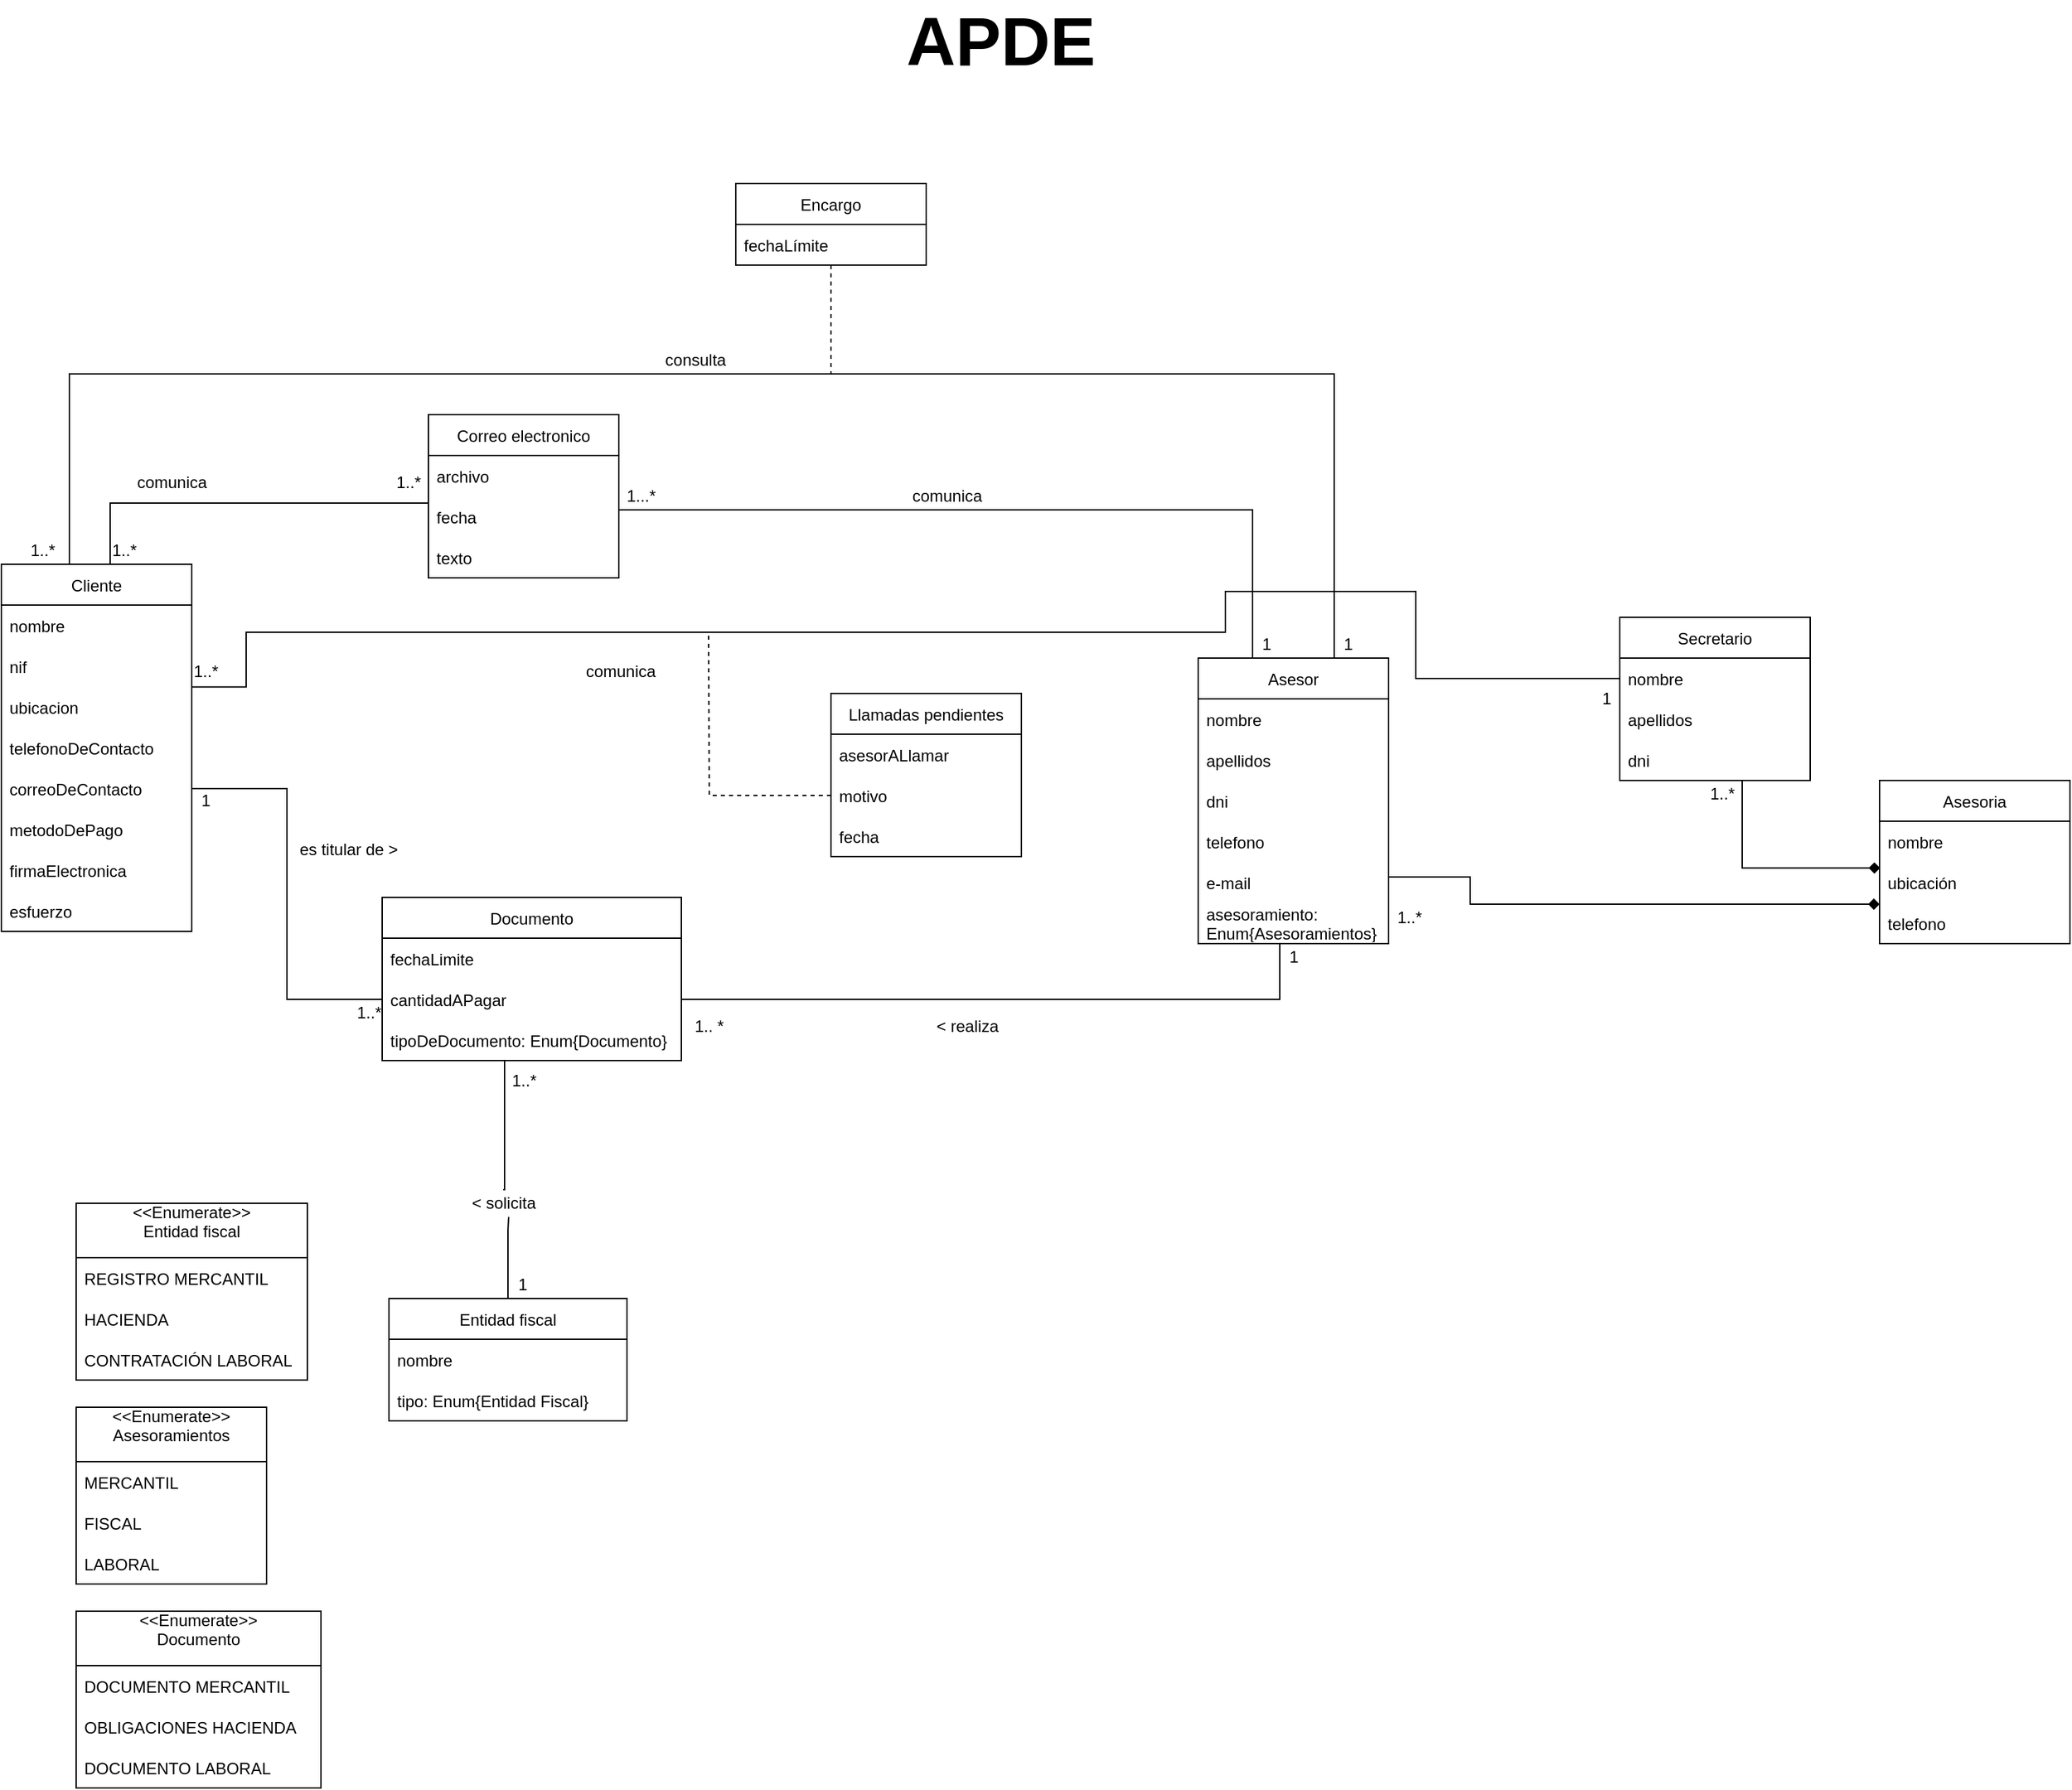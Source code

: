<mxfile version="15.7.1" type="device"><diagram id="hAuB5ov9PPJHfSwf8Dy8" name="Página-1"><mxGraphModel dx="1807" dy="2317" grid="1" gridSize="10" guides="1" tooltips="1" connect="1" arrows="1" fold="1" page="1" pageScale="1" pageWidth="827" pageHeight="1169" math="0" shadow="0"><root><mxCell id="0"/><mxCell id="1" parent="0"/><mxCell id="GmgynrJOMeFw75Xxmbsc-91" style="edgeStyle=orthogonalEdgeStyle;rounded=0;orthogonalLoop=1;jettySize=auto;html=1;startArrow=none;startFill=0;endArrow=none;endFill=0;" parent="1" source="GmgynrJOMeFw75Xxmbsc-1" target="GmgynrJOMeFw75Xxmbsc-87" edge="1"><mxGeometry relative="1" as="geometry"><Array as="points"><mxPoint x="110" y="-5"/></Array></mxGeometry></mxCell><mxCell id="oCTnXmWswd4KkH09opeO-67" style="edgeStyle=orthogonalEdgeStyle;rounded=0;orthogonalLoop=1;jettySize=auto;html=1;startArrow=none;startFill=0;endArrow=none;endFill=0;" parent="1" source="GmgynrJOMeFw75Xxmbsc-1" target="GmgynrJOMeFw75Xxmbsc-19" edge="1"><mxGeometry relative="1" as="geometry"><mxPoint x="630" y="-120" as="targetPoint"/><Array as="points"><mxPoint x="80" y="-100"/><mxPoint x="1010" y="-100"/></Array></mxGeometry></mxCell><mxCell id="GmgynrJOMeFw75Xxmbsc-1" value="Cliente" style="swimlane;fontStyle=0;childLayout=stackLayout;horizontal=1;startSize=30;horizontalStack=0;resizeParent=1;resizeParentMax=0;resizeLast=0;collapsible=1;marginBottom=0;" parent="1" vertex="1"><mxGeometry x="30" y="40" width="140" height="270" as="geometry"/></mxCell><mxCell id="GmgynrJOMeFw75Xxmbsc-2" value="nombre" style="text;strokeColor=none;fillColor=none;align=left;verticalAlign=middle;spacingLeft=4;spacingRight=4;overflow=hidden;points=[[0,0.5],[1,0.5]];portConstraint=eastwest;rotatable=0;" parent="GmgynrJOMeFw75Xxmbsc-1" vertex="1"><mxGeometry y="30" width="140" height="30" as="geometry"/></mxCell><mxCell id="GmgynrJOMeFw75Xxmbsc-4" value="nif" style="text;strokeColor=none;fillColor=none;align=left;verticalAlign=middle;spacingLeft=4;spacingRight=4;overflow=hidden;points=[[0,0.5],[1,0.5]];portConstraint=eastwest;rotatable=0;" parent="GmgynrJOMeFw75Xxmbsc-1" vertex="1"><mxGeometry y="60" width="140" height="30" as="geometry"/></mxCell><mxCell id="GmgynrJOMeFw75Xxmbsc-6" value="ubicacion" style="text;strokeColor=none;fillColor=none;align=left;verticalAlign=middle;spacingLeft=4;spacingRight=4;overflow=hidden;points=[[0,0.5],[1,0.5]];portConstraint=eastwest;rotatable=0;" parent="GmgynrJOMeFw75Xxmbsc-1" vertex="1"><mxGeometry y="90" width="140" height="30" as="geometry"/></mxCell><mxCell id="GmgynrJOMeFw75Xxmbsc-8" value="telefonoDeContacto" style="text;strokeColor=none;fillColor=none;align=left;verticalAlign=middle;spacingLeft=4;spacingRight=4;overflow=hidden;points=[[0,0.5],[1,0.5]];portConstraint=eastwest;rotatable=0;" parent="GmgynrJOMeFw75Xxmbsc-1" vertex="1"><mxGeometry y="120" width="140" height="30" as="geometry"/></mxCell><mxCell id="GmgynrJOMeFw75Xxmbsc-9" value="correoDeContacto" style="text;strokeColor=none;fillColor=none;align=left;verticalAlign=middle;spacingLeft=4;spacingRight=4;overflow=hidden;points=[[0,0.5],[1,0.5]];portConstraint=eastwest;rotatable=0;" parent="GmgynrJOMeFw75Xxmbsc-1" vertex="1"><mxGeometry y="150" width="140" height="30" as="geometry"/></mxCell><mxCell id="GmgynrJOMeFw75Xxmbsc-11" value="metodoDePago" style="text;strokeColor=none;fillColor=none;align=left;verticalAlign=middle;spacingLeft=4;spacingRight=4;overflow=hidden;points=[[0,0.5],[1,0.5]];portConstraint=eastwest;rotatable=0;" parent="GmgynrJOMeFw75Xxmbsc-1" vertex="1"><mxGeometry y="180" width="140" height="30" as="geometry"/></mxCell><mxCell id="GmgynrJOMeFw75Xxmbsc-81" value="firmaElectronica" style="text;strokeColor=none;fillColor=none;align=left;verticalAlign=middle;spacingLeft=4;spacingRight=4;overflow=hidden;points=[[0,0.5],[1,0.5]];portConstraint=eastwest;rotatable=0;" parent="GmgynrJOMeFw75Xxmbsc-1" vertex="1"><mxGeometry y="210" width="140" height="30" as="geometry"/></mxCell><mxCell id="GmgynrJOMeFw75Xxmbsc-39" value="esfuerzo" style="text;strokeColor=none;fillColor=none;align=left;verticalAlign=middle;spacingLeft=4;spacingRight=4;overflow=hidden;points=[[0,0.5],[1,0.5]];portConstraint=eastwest;rotatable=0;" parent="GmgynrJOMeFw75Xxmbsc-1" vertex="1"><mxGeometry y="240" width="140" height="30" as="geometry"/></mxCell><mxCell id="GmgynrJOMeFw75Xxmbsc-94" style="edgeStyle=orthogonalEdgeStyle;rounded=0;orthogonalLoop=1;jettySize=auto;html=1;startArrow=none;startFill=0;endArrow=none;endFill=0;" parent="1" source="GmgynrJOMeFw75Xxmbsc-19" target="GmgynrJOMeFw75Xxmbsc-87" edge="1"><mxGeometry relative="1" as="geometry"><Array as="points"><mxPoint x="950"/></Array></mxGeometry></mxCell><mxCell id="GmgynrJOMeFw75Xxmbsc-19" value="Asesor" style="swimlane;fontStyle=0;childLayout=stackLayout;horizontal=1;startSize=30;horizontalStack=0;resizeParent=1;resizeParentMax=0;resizeLast=0;collapsible=1;marginBottom=0;" parent="1" vertex="1"><mxGeometry x="910" y="109" width="140" height="210" as="geometry"/></mxCell><mxCell id="GmgynrJOMeFw75Xxmbsc-20" value="nombre" style="text;strokeColor=none;fillColor=none;align=left;verticalAlign=middle;spacingLeft=4;spacingRight=4;overflow=hidden;points=[[0,0.5],[1,0.5]];portConstraint=eastwest;rotatable=0;" parent="GmgynrJOMeFw75Xxmbsc-19" vertex="1"><mxGeometry y="30" width="140" height="30" as="geometry"/></mxCell><mxCell id="GmgynrJOMeFw75Xxmbsc-21" value="apellidos" style="text;strokeColor=none;fillColor=none;align=left;verticalAlign=middle;spacingLeft=4;spacingRight=4;overflow=hidden;points=[[0,0.5],[1,0.5]];portConstraint=eastwest;rotatable=0;" parent="GmgynrJOMeFw75Xxmbsc-19" vertex="1"><mxGeometry y="60" width="140" height="30" as="geometry"/></mxCell><mxCell id="GmgynrJOMeFw75Xxmbsc-22" value="dni" style="text;strokeColor=none;fillColor=none;align=left;verticalAlign=middle;spacingLeft=4;spacingRight=4;overflow=hidden;points=[[0,0.5],[1,0.5]];portConstraint=eastwest;rotatable=0;" parent="GmgynrJOMeFw75Xxmbsc-19" vertex="1"><mxGeometry y="90" width="140" height="30" as="geometry"/></mxCell><mxCell id="GmgynrJOMeFw75Xxmbsc-31" value="telefono" style="text;strokeColor=none;fillColor=none;align=left;verticalAlign=middle;spacingLeft=4;spacingRight=4;overflow=hidden;points=[[0,0.5],[1,0.5]];portConstraint=eastwest;rotatable=0;" parent="GmgynrJOMeFw75Xxmbsc-19" vertex="1"><mxGeometry y="120" width="140" height="30" as="geometry"/></mxCell><mxCell id="GmgynrJOMeFw75Xxmbsc-36" value="e-mail" style="text;strokeColor=none;fillColor=none;align=left;verticalAlign=middle;spacingLeft=4;spacingRight=4;overflow=hidden;points=[[0,0.5],[1,0.5]];portConstraint=eastwest;rotatable=0;" parent="GmgynrJOMeFw75Xxmbsc-19" vertex="1"><mxGeometry y="150" width="140" height="30" as="geometry"/></mxCell><mxCell id="oCTnXmWswd4KkH09opeO-32" value="asesoramiento:&#10;Enum{Asesoramientos}" style="text;strokeColor=none;fillColor=none;align=left;verticalAlign=middle;spacingLeft=4;spacingRight=4;overflow=hidden;points=[[0,0.5],[1,0.5]];portConstraint=eastwest;rotatable=0;" parent="GmgynrJOMeFw75Xxmbsc-19" vertex="1"><mxGeometry y="180" width="140" height="30" as="geometry"/></mxCell><mxCell id="GmgynrJOMeFw75Xxmbsc-37" style="edgeStyle=orthogonalEdgeStyle;rounded=0;orthogonalLoop=1;jettySize=auto;html=1;endArrow=none;endFill=0;startArrow=diamond;startFill=1;" parent="1" source="GmgynrJOMeFw75Xxmbsc-32" edge="1"><mxGeometry relative="1" as="geometry"><mxPoint x="670" y="320" as="sourcePoint"/><mxPoint x="1050" y="270" as="targetPoint"/><Array as="points"><mxPoint x="1110" y="290"/><mxPoint x="1110" y="270"/><mxPoint x="1050" y="270"/></Array></mxGeometry></mxCell><mxCell id="GmgynrJOMeFw75Xxmbsc-32" value="Asesoria" style="swimlane;fontStyle=0;childLayout=stackLayout;horizontal=1;startSize=30;horizontalStack=0;resizeParent=1;resizeParentMax=0;resizeLast=0;collapsible=1;marginBottom=0;" parent="1" vertex="1"><mxGeometry x="1411" y="199" width="140" height="120" as="geometry"/></mxCell><mxCell id="GmgynrJOMeFw75Xxmbsc-33" value="nombre" style="text;strokeColor=none;fillColor=none;align=left;verticalAlign=middle;spacingLeft=4;spacingRight=4;overflow=hidden;points=[[0,0.5],[1,0.5]];portConstraint=eastwest;rotatable=0;" parent="GmgynrJOMeFw75Xxmbsc-32" vertex="1"><mxGeometry y="30" width="140" height="30" as="geometry"/></mxCell><mxCell id="oCTnXmWswd4KkH09opeO-39" value="ubicación" style="text;strokeColor=none;fillColor=none;align=left;verticalAlign=middle;spacingLeft=4;spacingRight=4;overflow=hidden;points=[[0,0.5],[1,0.5]];portConstraint=eastwest;rotatable=0;" parent="GmgynrJOMeFw75Xxmbsc-32" vertex="1"><mxGeometry y="60" width="140" height="30" as="geometry"/></mxCell><mxCell id="oCTnXmWswd4KkH09opeO-55" value="telefono" style="text;strokeColor=none;fillColor=none;align=left;verticalAlign=middle;spacingLeft=4;spacingRight=4;overflow=hidden;points=[[0,0.5],[1,0.5]];portConstraint=eastwest;rotatable=0;" parent="GmgynrJOMeFw75Xxmbsc-32" vertex="1"><mxGeometry y="90" width="140" height="30" as="geometry"/></mxCell><mxCell id="GmgynrJOMeFw75Xxmbsc-40" value="Documento" style="swimlane;fontStyle=0;childLayout=stackLayout;horizontal=1;startSize=30;horizontalStack=0;resizeParent=1;resizeParentMax=0;resizeLast=0;collapsible=1;marginBottom=0;" parent="1" vertex="1"><mxGeometry x="310" y="285" width="220" height="120" as="geometry"><mxRectangle x="310" y="285" width="100" height="30" as="alternateBounds"/></mxGeometry></mxCell><mxCell id="GmgynrJOMeFw75Xxmbsc-42" value="fechaLimite" style="text;strokeColor=none;fillColor=none;align=left;verticalAlign=middle;spacingLeft=4;spacingRight=4;overflow=hidden;points=[[0,0.5],[1,0.5]];portConstraint=eastwest;rotatable=0;" parent="GmgynrJOMeFw75Xxmbsc-40" vertex="1"><mxGeometry y="30" width="220" height="30" as="geometry"/></mxCell><mxCell id="oCTnXmWswd4KkH09opeO-44" value="cantidadAPagar" style="text;strokeColor=none;fillColor=none;align=left;verticalAlign=middle;spacingLeft=4;spacingRight=4;overflow=hidden;points=[[0,0.5],[1,0.5]];portConstraint=eastwest;rotatable=0;" parent="GmgynrJOMeFw75Xxmbsc-40" vertex="1"><mxGeometry y="60" width="220" height="30" as="geometry"/></mxCell><mxCell id="GmgynrJOMeFw75Xxmbsc-43" value="tipoDeDocumento: Enum{Documento}" style="text;strokeColor=none;fillColor=none;align=left;verticalAlign=middle;spacingLeft=4;spacingRight=4;overflow=hidden;points=[[0,0.5],[1,0.5]];portConstraint=eastwest;rotatable=0;" parent="GmgynrJOMeFw75Xxmbsc-40" vertex="1"><mxGeometry y="90" width="220" height="30" as="geometry"/></mxCell><mxCell id="GmgynrJOMeFw75Xxmbsc-44" style="edgeStyle=orthogonalEdgeStyle;rounded=0;orthogonalLoop=1;jettySize=auto;html=1;startArrow=none;startFill=0;endArrow=none;endFill=0;entryX=1;entryY=0.5;entryDx=0;entryDy=0;" parent="1" source="oCTnXmWswd4KkH09opeO-32" target="oCTnXmWswd4KkH09opeO-44" edge="1"><mxGeometry relative="1" as="geometry"><Array as="points"><mxPoint x="970" y="360"/></Array></mxGeometry></mxCell><mxCell id="GmgynrJOMeFw75Xxmbsc-46" value="&amp;lt; realiza" style="text;html=1;align=center;verticalAlign=middle;resizable=0;points=[];autosize=1;strokeColor=none;fillColor=none;" parent="1" vertex="1"><mxGeometry x="710" y="370" width="60" height="20" as="geometry"/></mxCell><mxCell id="GmgynrJOMeFw75Xxmbsc-48" value="1.. *" style="text;html=1;align=center;verticalAlign=middle;resizable=0;points=[];autosize=1;strokeColor=none;fillColor=none;" parent="1" vertex="1"><mxGeometry x="530" y="370" width="40" height="20" as="geometry"/></mxCell><mxCell id="GmgynrJOMeFw75Xxmbsc-49" style="edgeStyle=orthogonalEdgeStyle;rounded=0;orthogonalLoop=1;jettySize=auto;html=1;exitX=1;exitY=0.5;exitDx=0;exitDy=0;startArrow=none;startFill=0;endArrow=none;endFill=0;" parent="1" source="GmgynrJOMeFw75Xxmbsc-9" target="oCTnXmWswd4KkH09opeO-44" edge="1"><mxGeometry relative="1" as="geometry"><mxPoint x="270" y="350" as="targetPoint"/></mxGeometry></mxCell><mxCell id="GmgynrJOMeFw75Xxmbsc-51" value="1" style="text;html=1;align=center;verticalAlign=middle;resizable=0;points=[];autosize=1;strokeColor=none;fillColor=none;" parent="1" vertex="1"><mxGeometry x="170" y="204" width="20" height="20" as="geometry"/></mxCell><mxCell id="GmgynrJOMeFw75Xxmbsc-52" value="1..*" style="text;html=1;align=center;verticalAlign=middle;resizable=0;points=[];autosize=1;strokeColor=none;fillColor=none;" parent="1" vertex="1"><mxGeometry x="285" y="360" width="30" height="20" as="geometry"/></mxCell><mxCell id="GmgynrJOMeFw75Xxmbsc-55" value="&lt;div&gt;es titular de &amp;gt;&lt;/div&gt;" style="text;html=1;align=center;verticalAlign=middle;resizable=0;points=[];autosize=1;strokeColor=none;fillColor=none;" parent="1" vertex="1"><mxGeometry x="240" y="240" width="90" height="20" as="geometry"/></mxCell><mxCell id="GmgynrJOMeFw75Xxmbsc-61" style="edgeStyle=orthogonalEdgeStyle;rounded=0;orthogonalLoop=1;jettySize=auto;html=1;exitX=0.5;exitY=0;exitDx=0;exitDy=0;startArrow=none;startFill=0;endArrow=none;endFill=0;" parent="1" source="GmgynrJOMeFw75Xxmbsc-62" target="GmgynrJOMeFw75Xxmbsc-40" edge="1"><mxGeometry relative="1" as="geometry"><Array as="points"><mxPoint x="400" y="440"/><mxPoint x="400" y="440"/></Array></mxGeometry></mxCell><mxCell id="GmgynrJOMeFw75Xxmbsc-56" value="Entidad fiscal" style="swimlane;fontStyle=0;childLayout=stackLayout;horizontal=1;startSize=30;horizontalStack=0;resizeParent=1;resizeParentMax=0;resizeLast=0;collapsible=1;marginBottom=0;" parent="1" vertex="1"><mxGeometry x="315" y="580" width="175" height="90" as="geometry"/></mxCell><mxCell id="GmgynrJOMeFw75Xxmbsc-57" value="nombre" style="text;strokeColor=none;fillColor=none;align=left;verticalAlign=middle;spacingLeft=4;spacingRight=4;overflow=hidden;points=[[0,0.5],[1,0.5]];portConstraint=eastwest;rotatable=0;" parent="GmgynrJOMeFw75Xxmbsc-56" vertex="1"><mxGeometry y="30" width="175" height="30" as="geometry"/></mxCell><mxCell id="GmgynrJOMeFw75Xxmbsc-140" value="tipo: Enum{Entidad Fiscal}" style="text;strokeColor=none;fillColor=none;align=left;verticalAlign=middle;spacingLeft=4;spacingRight=4;overflow=hidden;points=[[0,0.5],[1,0.5]];portConstraint=eastwest;rotatable=0;" parent="GmgynrJOMeFw75Xxmbsc-56" vertex="1"><mxGeometry y="60" width="175" height="30" as="geometry"/></mxCell><mxCell id="GmgynrJOMeFw75Xxmbsc-62" value="&amp;lt; solicita" style="text;html=1;align=center;verticalAlign=middle;resizable=0;points=[];autosize=1;strokeColor=none;fillColor=none;" parent="1" vertex="1"><mxGeometry x="369" y="500" width="60" height="20" as="geometry"/></mxCell><mxCell id="GmgynrJOMeFw75Xxmbsc-63" value="" style="edgeStyle=orthogonalEdgeStyle;rounded=0;orthogonalLoop=1;jettySize=auto;html=1;exitX=0.5;exitY=0;exitDx=0;exitDy=0;startArrow=none;startFill=0;endArrow=none;endFill=0;" parent="1" source="GmgynrJOMeFw75Xxmbsc-56" target="GmgynrJOMeFw75Xxmbsc-62" edge="1"><mxGeometry relative="1" as="geometry"><mxPoint x="400" y="525" as="sourcePoint"/><mxPoint x="380.034" y="405" as="targetPoint"/><Array as="points"><mxPoint x="403" y="530"/><mxPoint x="403" y="530"/></Array></mxGeometry></mxCell><mxCell id="GmgynrJOMeFw75Xxmbsc-64" value="1..*" style="text;html=1;align=center;verticalAlign=middle;resizable=0;points=[];autosize=1;strokeColor=none;fillColor=none;" parent="1" vertex="1"><mxGeometry x="399" y="410" width="30" height="20" as="geometry"/></mxCell><mxCell id="GmgynrJOMeFw75Xxmbsc-65" value="1" style="text;html=1;align=center;verticalAlign=middle;resizable=0;points=[];autosize=1;strokeColor=none;fillColor=none;" parent="1" vertex="1"><mxGeometry x="403" y="560" width="20" height="20" as="geometry"/></mxCell><mxCell id="GmgynrJOMeFw75Xxmbsc-87" value="Correo electronico" style="swimlane;fontStyle=0;childLayout=stackLayout;horizontal=1;startSize=30;horizontalStack=0;resizeParent=1;resizeParentMax=0;resizeLast=0;collapsible=1;marginBottom=0;" parent="1" vertex="1"><mxGeometry x="344" y="-70" width="140" height="120" as="geometry"/></mxCell><mxCell id="GmgynrJOMeFw75Xxmbsc-88" value="archivo" style="text;strokeColor=none;fillColor=none;align=left;verticalAlign=middle;spacingLeft=4;spacingRight=4;overflow=hidden;points=[[0,0.5],[1,0.5]];portConstraint=eastwest;rotatable=0;" parent="GmgynrJOMeFw75Xxmbsc-87" vertex="1"><mxGeometry y="30" width="140" height="30" as="geometry"/></mxCell><mxCell id="oCTnXmWswd4KkH09opeO-71" value="fecha" style="text;strokeColor=none;fillColor=none;align=left;verticalAlign=middle;spacingLeft=4;spacingRight=4;overflow=hidden;points=[[0,0.5],[1,0.5]];portConstraint=eastwest;rotatable=0;" parent="GmgynrJOMeFw75Xxmbsc-87" vertex="1"><mxGeometry y="60" width="140" height="30" as="geometry"/></mxCell><mxCell id="GmgynrJOMeFw75Xxmbsc-121" value="texto" style="text;strokeColor=none;fillColor=none;align=left;verticalAlign=middle;spacingLeft=4;spacingRight=4;overflow=hidden;points=[[0,0.5],[1,0.5]];portConstraint=eastwest;rotatable=0;" parent="GmgynrJOMeFw75Xxmbsc-87" vertex="1"><mxGeometry y="90" width="140" height="30" as="geometry"/></mxCell><mxCell id="GmgynrJOMeFw75Xxmbsc-95" value="comunica" style="text;html=1;align=center;verticalAlign=middle;resizable=0;points=[];autosize=1;strokeColor=none;fillColor=none;" parent="1" vertex="1"><mxGeometry x="690" y="-20" width="70" height="20" as="geometry"/></mxCell><mxCell id="GmgynrJOMeFw75Xxmbsc-98" value="1..*" style="text;html=1;align=center;verticalAlign=middle;resizable=0;points=[];autosize=1;strokeColor=none;fillColor=none;" parent="1" vertex="1"><mxGeometry x="105" y="20" width="30" height="20" as="geometry"/></mxCell><mxCell id="GmgynrJOMeFw75Xxmbsc-99" value="1..*" style="text;html=1;align=center;verticalAlign=middle;resizable=0;points=[];autosize=1;strokeColor=none;fillColor=none;" parent="1" vertex="1"><mxGeometry x="314" y="-30" width="30" height="20" as="geometry"/></mxCell><mxCell id="GmgynrJOMeFw75Xxmbsc-100" value="1...*" style="text;html=1;align=center;verticalAlign=middle;resizable=0;points=[];autosize=1;strokeColor=none;fillColor=none;" parent="1" vertex="1"><mxGeometry x="480" y="-20" width="40" height="20" as="geometry"/></mxCell><mxCell id="GmgynrJOMeFw75Xxmbsc-101" value="1" style="text;html=1;align=center;verticalAlign=middle;resizable=0;points=[];autosize=1;strokeColor=none;fillColor=none;" parent="1" vertex="1"><mxGeometry x="950" y="89" width="20" height="20" as="geometry"/></mxCell><mxCell id="GmgynrJOMeFw75Xxmbsc-119" value="comunica" style="text;html=1;align=center;verticalAlign=middle;resizable=0;points=[];autosize=1;strokeColor=none;fillColor=none;" parent="1" vertex="1"><mxGeometry x="120" y="-30" width="70" height="20" as="geometry"/></mxCell><mxCell id="GmgynrJOMeFw75Xxmbsc-125" value="&lt;&lt;Enumerate&gt;&gt;&#10;Documento&#10;" style="swimlane;fontStyle=0;childLayout=stackLayout;horizontal=1;startSize=40;horizontalStack=0;resizeParent=1;resizeParentMax=0;resizeLast=0;collapsible=1;marginBottom=0;" parent="1" vertex="1"><mxGeometry x="85" y="810" width="180" height="130" as="geometry"/></mxCell><mxCell id="GmgynrJOMeFw75Xxmbsc-126" value="DOCUMENTO MERCANTIL" style="text;strokeColor=none;fillColor=none;align=left;verticalAlign=middle;spacingLeft=4;spacingRight=4;overflow=hidden;points=[[0,0.5],[1,0.5]];portConstraint=eastwest;rotatable=0;" parent="GmgynrJOMeFw75Xxmbsc-125" vertex="1"><mxGeometry y="40" width="180" height="30" as="geometry"/></mxCell><mxCell id="GmgynrJOMeFw75Xxmbsc-127" value="OBLIGACIONES HACIENDA" style="text;strokeColor=none;fillColor=none;align=left;verticalAlign=middle;spacingLeft=4;spacingRight=4;overflow=hidden;points=[[0,0.5],[1,0.5]];portConstraint=eastwest;rotatable=0;" parent="GmgynrJOMeFw75Xxmbsc-125" vertex="1"><mxGeometry y="70" width="180" height="30" as="geometry"/></mxCell><mxCell id="GmgynrJOMeFw75Xxmbsc-128" value="DOCUMENTO LABORAL" style="text;strokeColor=none;fillColor=none;align=left;verticalAlign=middle;spacingLeft=4;spacingRight=4;overflow=hidden;points=[[0,0.5],[1,0.5]];portConstraint=eastwest;rotatable=0;" parent="GmgynrJOMeFw75Xxmbsc-125" vertex="1"><mxGeometry y="100" width="180" height="30" as="geometry"/></mxCell><mxCell id="GmgynrJOMeFw75Xxmbsc-136" value="&lt;&lt;Enumerate&gt;&gt;&#10;Entidad fiscal&#10;" style="swimlane;fontStyle=0;childLayout=stackLayout;horizontal=1;startSize=40;horizontalStack=0;resizeParent=1;resizeParentMax=0;resizeLast=0;collapsible=1;marginBottom=0;" parent="1" vertex="1"><mxGeometry x="85" y="510" width="170" height="130" as="geometry"/></mxCell><mxCell id="GmgynrJOMeFw75Xxmbsc-137" value="REGISTRO MERCANTIL" style="text;strokeColor=none;fillColor=none;align=left;verticalAlign=middle;spacingLeft=4;spacingRight=4;overflow=hidden;points=[[0,0.5],[1,0.5]];portConstraint=eastwest;rotatable=0;horizontal=1;" parent="GmgynrJOMeFw75Xxmbsc-136" vertex="1"><mxGeometry y="40" width="170" height="30" as="geometry"/></mxCell><mxCell id="GmgynrJOMeFw75Xxmbsc-138" value="HACIENDA" style="text;strokeColor=none;fillColor=none;align=left;verticalAlign=middle;spacingLeft=4;spacingRight=4;overflow=hidden;points=[[0,0.5],[1,0.5]];portConstraint=eastwest;rotatable=0;" parent="GmgynrJOMeFw75Xxmbsc-136" vertex="1"><mxGeometry y="70" width="170" height="30" as="geometry"/></mxCell><mxCell id="GmgynrJOMeFw75Xxmbsc-139" value="CONTRATACIÓN LABORAL" style="text;strokeColor=none;fillColor=none;align=left;verticalAlign=middle;spacingLeft=4;spacingRight=4;overflow=hidden;points=[[0,0.5],[1,0.5]];portConstraint=eastwest;rotatable=0;" parent="GmgynrJOMeFw75Xxmbsc-136" vertex="1"><mxGeometry y="100" width="170" height="30" as="geometry"/></mxCell><mxCell id="oCTnXmWswd4KkH09opeO-33" value="&lt;&lt;Enumerate&gt;&gt;&#10;Asesoramientos&#10;" style="swimlane;fontStyle=0;childLayout=stackLayout;horizontal=1;startSize=40;horizontalStack=0;resizeParent=1;resizeParentMax=0;resizeLast=0;collapsible=1;marginBottom=0;" parent="1" vertex="1"><mxGeometry x="85" y="660" width="140" height="130" as="geometry"/></mxCell><mxCell id="oCTnXmWswd4KkH09opeO-34" value="MERCANTIL" style="text;strokeColor=none;fillColor=none;align=left;verticalAlign=middle;spacingLeft=4;spacingRight=4;overflow=hidden;points=[[0,0.5],[1,0.5]];portConstraint=eastwest;rotatable=0;" parent="oCTnXmWswd4KkH09opeO-33" vertex="1"><mxGeometry y="40" width="140" height="30" as="geometry"/></mxCell><mxCell id="oCTnXmWswd4KkH09opeO-35" value="FISCAL" style="text;strokeColor=none;fillColor=none;align=left;verticalAlign=middle;spacingLeft=4;spacingRight=4;overflow=hidden;points=[[0,0.5],[1,0.5]];portConstraint=eastwest;rotatable=0;" parent="oCTnXmWswd4KkH09opeO-33" vertex="1"><mxGeometry y="70" width="140" height="30" as="geometry"/></mxCell><mxCell id="oCTnXmWswd4KkH09opeO-36" value="LABORAL" style="text;strokeColor=none;fillColor=none;align=left;verticalAlign=middle;spacingLeft=4;spacingRight=4;overflow=hidden;points=[[0,0.5],[1,0.5]];portConstraint=eastwest;rotatable=0;" parent="oCTnXmWswd4KkH09opeO-33" vertex="1"><mxGeometry y="100" width="140" height="30" as="geometry"/></mxCell><mxCell id="oCTnXmWswd4KkH09opeO-51" value="Secretario" style="swimlane;fontStyle=0;childLayout=stackLayout;horizontal=1;startSize=30;horizontalStack=0;resizeParent=1;resizeParentMax=0;resizeLast=0;collapsible=1;marginBottom=0;" parent="1" vertex="1"><mxGeometry x="1220" y="79" width="140" height="120" as="geometry"/></mxCell><mxCell id="oCTnXmWswd4KkH09opeO-52" value="nombre" style="text;strokeColor=none;fillColor=none;align=left;verticalAlign=middle;spacingLeft=4;spacingRight=4;overflow=hidden;points=[[0,0.5],[1,0.5]];portConstraint=eastwest;rotatable=0;" parent="oCTnXmWswd4KkH09opeO-51" vertex="1"><mxGeometry y="30" width="140" height="30" as="geometry"/></mxCell><mxCell id="oCTnXmWswd4KkH09opeO-53" value="apellidos" style="text;strokeColor=none;fillColor=none;align=left;verticalAlign=middle;spacingLeft=4;spacingRight=4;overflow=hidden;points=[[0,0.5],[1,0.5]];portConstraint=eastwest;rotatable=0;" parent="oCTnXmWswd4KkH09opeO-51" vertex="1"><mxGeometry y="60" width="140" height="30" as="geometry"/></mxCell><mxCell id="oCTnXmWswd4KkH09opeO-54" value="dni" style="text;strokeColor=none;fillColor=none;align=left;verticalAlign=middle;spacingLeft=4;spacingRight=4;overflow=hidden;points=[[0,0.5],[1,0.5]];portConstraint=eastwest;rotatable=0;" parent="oCTnXmWswd4KkH09opeO-51" vertex="1"><mxGeometry y="90" width="140" height="30" as="geometry"/></mxCell><mxCell id="oCTnXmWswd4KkH09opeO-64" value="1" style="text;html=1;align=center;verticalAlign=middle;resizable=0;points=[];autosize=1;strokeColor=none;fillColor=none;" parent="1" vertex="1"><mxGeometry x="970" y="319" width="20" height="20" as="geometry"/></mxCell><mxCell id="oCTnXmWswd4KkH09opeO-65" style="edgeStyle=orthogonalEdgeStyle;rounded=0;orthogonalLoop=1;jettySize=auto;html=1;endArrow=none;endFill=0;startArrow=diamond;startFill=1;exitX=0.003;exitY=0.147;exitDx=0;exitDy=0;exitPerimeter=0;" parent="1" target="oCTnXmWswd4KkH09opeO-54" edge="1"><mxGeometry relative="1" as="geometry"><mxPoint x="1411.42" y="263.41" as="sourcePoint"/><mxPoint x="1210" y="250" as="targetPoint"/><Array as="points"><mxPoint x="1310" y="263"/></Array></mxGeometry></mxCell><mxCell id="oCTnXmWswd4KkH09opeO-68" value="1..*" style="text;html=1;align=center;verticalAlign=middle;resizable=0;points=[];autosize=1;strokeColor=none;fillColor=none;" parent="1" vertex="1"><mxGeometry x="45" y="20" width="30" height="20" as="geometry"/></mxCell><mxCell id="oCTnXmWswd4KkH09opeO-69" value="1" style="text;html=1;align=center;verticalAlign=middle;resizable=0;points=[];autosize=1;strokeColor=none;fillColor=none;" parent="1" vertex="1"><mxGeometry x="1010" y="89" width="20" height="20" as="geometry"/></mxCell><mxCell id="oCTnXmWswd4KkH09opeO-70" value="consulta" style="text;html=1;align=center;verticalAlign=middle;resizable=0;points=[];autosize=1;strokeColor=none;fillColor=none;" parent="1" vertex="1"><mxGeometry x="510" y="-120" width="60" height="20" as="geometry"/></mxCell><mxCell id="oCTnXmWswd4KkH09opeO-72" value="1..*" style="text;html=1;align=center;verticalAlign=middle;resizable=0;points=[];autosize=1;strokeColor=none;fillColor=none;" parent="1" vertex="1"><mxGeometry x="1280" y="199" width="30" height="20" as="geometry"/></mxCell><mxCell id="oCTnXmWswd4KkH09opeO-73" value="1..*" style="text;html=1;align=center;verticalAlign=middle;resizable=0;points=[];autosize=1;strokeColor=none;fillColor=none;" parent="1" vertex="1"><mxGeometry x="1050" y="290" width="30" height="20" as="geometry"/></mxCell><mxCell id="oCTnXmWswd4KkH09opeO-85" style="edgeStyle=orthogonalEdgeStyle;rounded=0;orthogonalLoop=1;jettySize=auto;html=1;startArrow=none;startFill=0;endArrow=none;endFill=0;entryX=0;entryY=0.5;entryDx=0;entryDy=0;exitX=0.997;exitY=0.01;exitDx=0;exitDy=0;exitPerimeter=0;" parent="1" source="GmgynrJOMeFw75Xxmbsc-6" target="oCTnXmWswd4KkH09opeO-52" edge="1"><mxGeometry relative="1" as="geometry"><Array as="points"><mxPoint x="210" y="130"/><mxPoint x="210" y="90"/><mxPoint x="930" y="90"/><mxPoint x="930" y="60"/><mxPoint x="1070" y="60"/><mxPoint x="1070" y="124"/></Array></mxGeometry></mxCell><mxCell id="oCTnXmWswd4KkH09opeO-86" value="comunica" style="text;html=1;align=center;verticalAlign=middle;resizable=0;points=[];autosize=1;strokeColor=none;fillColor=none;" parent="1" vertex="1"><mxGeometry x="450" y="109" width="70" height="20" as="geometry"/></mxCell><mxCell id="oCTnXmWswd4KkH09opeO-88" value="Llamadas pendientes" style="swimlane;fontStyle=0;childLayout=stackLayout;horizontal=1;startSize=30;horizontalStack=0;resizeParent=1;resizeParentMax=0;resizeLast=0;collapsible=1;marginBottom=0;" parent="1" vertex="1"><mxGeometry x="640" y="135" width="140" height="120" as="geometry"/></mxCell><mxCell id="oCTnXmWswd4KkH09opeO-90" value="asesorALlamar" style="text;strokeColor=none;fillColor=none;align=left;verticalAlign=middle;spacingLeft=4;spacingRight=4;overflow=hidden;points=[[0,0.5],[1,0.5]];portConstraint=eastwest;rotatable=0;" parent="oCTnXmWswd4KkH09opeO-88" vertex="1"><mxGeometry y="30" width="140" height="30" as="geometry"/></mxCell><mxCell id="oCTnXmWswd4KkH09opeO-91" value="motivo" style="text;strokeColor=none;fillColor=none;align=left;verticalAlign=middle;spacingLeft=4;spacingRight=4;overflow=hidden;points=[[0,0.5],[1,0.5]];portConstraint=eastwest;rotatable=0;" parent="oCTnXmWswd4KkH09opeO-88" vertex="1"><mxGeometry y="60" width="140" height="30" as="geometry"/></mxCell><mxCell id="oCTnXmWswd4KkH09opeO-92" value="fecha" style="text;strokeColor=none;fillColor=none;align=left;verticalAlign=middle;spacingLeft=4;spacingRight=4;overflow=hidden;points=[[0,0.5],[1,0.5]];portConstraint=eastwest;rotatable=0;" parent="oCTnXmWswd4KkH09opeO-88" vertex="1"><mxGeometry y="90" width="140" height="30" as="geometry"/></mxCell><mxCell id="oCTnXmWswd4KkH09opeO-93" style="edgeStyle=orthogonalEdgeStyle;rounded=0;orthogonalLoop=1;jettySize=auto;html=1;startArrow=none;startFill=0;endArrow=none;endFill=0;dashed=1;" parent="1" source="oCTnXmWswd4KkH09opeO-91" edge="1"><mxGeometry relative="1" as="geometry"><mxPoint x="550" y="90" as="targetPoint"/></mxGeometry></mxCell><mxCell id="oCTnXmWswd4KkH09opeO-94" value="Encargo" style="swimlane;fontStyle=0;childLayout=stackLayout;horizontal=1;startSize=30;horizontalStack=0;resizeParent=1;resizeParentMax=0;resizeLast=0;collapsible=1;marginBottom=0;" parent="1" vertex="1"><mxGeometry x="570" y="-240" width="140" height="60" as="geometry"/></mxCell><mxCell id="oCTnXmWswd4KkH09opeO-97" value="fechaLímite" style="text;strokeColor=none;fillColor=none;align=left;verticalAlign=middle;spacingLeft=4;spacingRight=4;overflow=hidden;points=[[0,0.5],[1,0.5]];portConstraint=eastwest;rotatable=0;" parent="oCTnXmWswd4KkH09opeO-94" vertex="1"><mxGeometry y="30" width="140" height="30" as="geometry"/></mxCell><mxCell id="oCTnXmWswd4KkH09opeO-99" style="edgeStyle=orthogonalEdgeStyle;rounded=0;orthogonalLoop=1;jettySize=auto;html=1;dashed=1;startArrow=none;startFill=0;endArrow=none;endFill=0;" parent="1" source="oCTnXmWswd4KkH09opeO-97" edge="1"><mxGeometry relative="1" as="geometry"><mxPoint x="640" y="-100.0" as="targetPoint"/><Array as="points"><mxPoint x="640" y="-160"/><mxPoint x="640" y="-160"/></Array></mxGeometry></mxCell><mxCell id="oCTnXmWswd4KkH09opeO-100" value="1" style="text;html=1;align=center;verticalAlign=middle;resizable=0;points=[];autosize=1;strokeColor=none;fillColor=none;" parent="1" vertex="1"><mxGeometry x="1200" y="129" width="20" height="20" as="geometry"/></mxCell><mxCell id="oCTnXmWswd4KkH09opeO-101" value="1..*" style="text;html=1;align=center;verticalAlign=middle;resizable=0;points=[];autosize=1;strokeColor=none;fillColor=none;" parent="1" vertex="1"><mxGeometry x="165" y="109" width="30" height="20" as="geometry"/></mxCell><mxCell id="dj8h8NmgE_MUibhr27Ph-1" value="APDE" style="text;html=1;strokeColor=none;fillColor=none;align=center;verticalAlign=middle;whiteSpace=wrap;rounded=0;fontSize=50;fontStyle=1" vertex="1" parent="1"><mxGeometry x="710" y="-370" width="110" height="50" as="geometry"/></mxCell></root></mxGraphModel></diagram></mxfile>